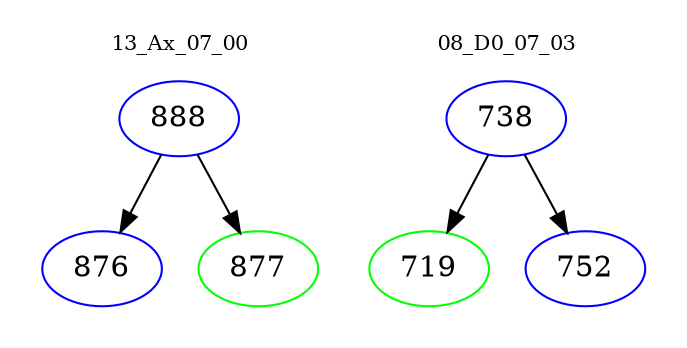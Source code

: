 digraph{
subgraph cluster_0 {
color = white
label = "13_Ax_07_00";
fontsize=10;
T0_888 [label="888", color="blue"]
T0_888 -> T0_876 [color="black"]
T0_876 [label="876", color="blue"]
T0_888 -> T0_877 [color="black"]
T0_877 [label="877", color="green"]
}
subgraph cluster_1 {
color = white
label = "08_D0_07_03";
fontsize=10;
T1_738 [label="738", color="blue"]
T1_738 -> T1_719 [color="black"]
T1_719 [label="719", color="green"]
T1_738 -> T1_752 [color="black"]
T1_752 [label="752", color="blue"]
}
}
